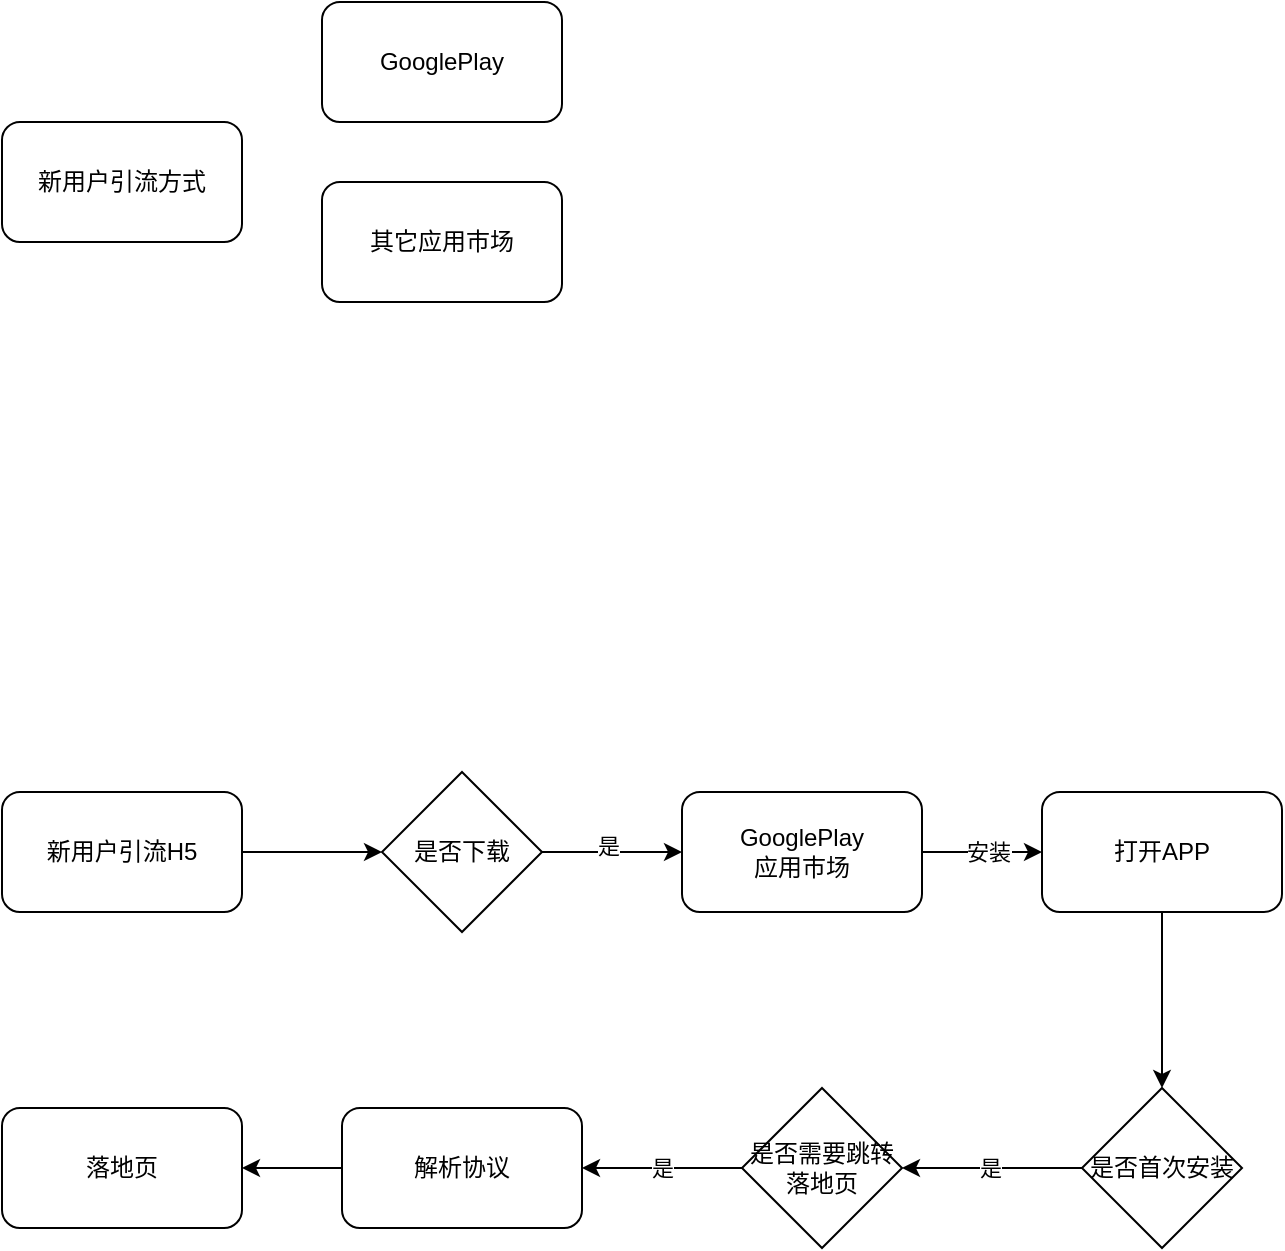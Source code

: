<mxfile version="14.8.4" type="github">
  <diagram id="c8v-kaahiSLXKQiEAVcO" name="Page-1">
    <mxGraphModel dx="1250" dy="811" grid="1" gridSize="10" guides="1" tooltips="1" connect="1" arrows="1" fold="1" page="1" pageScale="1" pageWidth="827" pageHeight="1169" math="0" shadow="0">
      <root>
        <mxCell id="0" />
        <mxCell id="1" parent="0" />
        <mxCell id="pL3rWaC8xF-uQzeE3CF4-5" value="" style="edgeStyle=orthogonalEdgeStyle;rounded=0;orthogonalLoop=1;jettySize=auto;html=1;" parent="1" source="pL3rWaC8xF-uQzeE3CF4-1" target="pL3rWaC8xF-uQzeE3CF4-3" edge="1">
          <mxGeometry relative="1" as="geometry" />
        </mxCell>
        <mxCell id="pL3rWaC8xF-uQzeE3CF4-1" value="新用户引流H5" style="rounded=1;whiteSpace=wrap;html=1;" parent="1" vertex="1">
          <mxGeometry x="40" y="525" width="120" height="60" as="geometry" />
        </mxCell>
        <mxCell id="pL3rWaC8xF-uQzeE3CF4-8" value="" style="edgeStyle=orthogonalEdgeStyle;rounded=0;orthogonalLoop=1;jettySize=auto;html=1;" parent="1" source="pL3rWaC8xF-uQzeE3CF4-2" target="pL3rWaC8xF-uQzeE3CF4-4" edge="1">
          <mxGeometry relative="1" as="geometry" />
        </mxCell>
        <mxCell id="pL3rWaC8xF-uQzeE3CF4-9" value="安装" style="edgeLabel;html=1;align=center;verticalAlign=middle;resizable=0;points=[];" parent="pL3rWaC8xF-uQzeE3CF4-8" vertex="1" connectable="0">
          <mxGeometry x="0.1" relative="1" as="geometry">
            <mxPoint as="offset" />
          </mxGeometry>
        </mxCell>
        <mxCell id="pL3rWaC8xF-uQzeE3CF4-2" value="GooglePlay&lt;br&gt;应用市场" style="rounded=1;whiteSpace=wrap;html=1;" parent="1" vertex="1">
          <mxGeometry x="380" y="525" width="120" height="60" as="geometry" />
        </mxCell>
        <mxCell id="pL3rWaC8xF-uQzeE3CF4-6" value="" style="edgeStyle=orthogonalEdgeStyle;rounded=0;orthogonalLoop=1;jettySize=auto;html=1;" parent="1" source="pL3rWaC8xF-uQzeE3CF4-3" target="pL3rWaC8xF-uQzeE3CF4-2" edge="1">
          <mxGeometry relative="1" as="geometry" />
        </mxCell>
        <mxCell id="pL3rWaC8xF-uQzeE3CF4-7" value="是" style="edgeLabel;html=1;align=center;verticalAlign=middle;resizable=0;points=[];" parent="pL3rWaC8xF-uQzeE3CF4-6" vertex="1" connectable="0">
          <mxGeometry x="-0.057" y="3" relative="1" as="geometry">
            <mxPoint as="offset" />
          </mxGeometry>
        </mxCell>
        <mxCell id="pL3rWaC8xF-uQzeE3CF4-3" value="是否下载" style="rhombus;whiteSpace=wrap;html=1;" parent="1" vertex="1">
          <mxGeometry x="230" y="515" width="80" height="80" as="geometry" />
        </mxCell>
        <mxCell id="pL3rWaC8xF-uQzeE3CF4-11" value="" style="edgeStyle=orthogonalEdgeStyle;rounded=0;orthogonalLoop=1;jettySize=auto;html=1;" parent="1" source="pL3rWaC8xF-uQzeE3CF4-4" target="pL3rWaC8xF-uQzeE3CF4-10" edge="1">
          <mxGeometry relative="1" as="geometry" />
        </mxCell>
        <mxCell id="pL3rWaC8xF-uQzeE3CF4-4" value="打开APP" style="rounded=1;whiteSpace=wrap;html=1;" parent="1" vertex="1">
          <mxGeometry x="560" y="525" width="120" height="60" as="geometry" />
        </mxCell>
        <mxCell id="pL3rWaC8xF-uQzeE3CF4-19" value="" style="edgeStyle=orthogonalEdgeStyle;rounded=0;orthogonalLoop=1;jettySize=auto;html=1;" parent="1" source="pL3rWaC8xF-uQzeE3CF4-10" target="pL3rWaC8xF-uQzeE3CF4-17" edge="1">
          <mxGeometry relative="1" as="geometry" />
        </mxCell>
        <mxCell id="pL3rWaC8xF-uQzeE3CF4-23" value="是" style="edgeLabel;html=1;align=center;verticalAlign=middle;resizable=0;points=[];" parent="pL3rWaC8xF-uQzeE3CF4-19" vertex="1" connectable="0">
          <mxGeometry x="0.022" relative="1" as="geometry">
            <mxPoint as="offset" />
          </mxGeometry>
        </mxCell>
        <mxCell id="pL3rWaC8xF-uQzeE3CF4-10" value="是否首次安装" style="rhombus;whiteSpace=wrap;html=1;" parent="1" vertex="1">
          <mxGeometry x="580" y="673" width="80" height="80" as="geometry" />
        </mxCell>
        <mxCell id="pL3rWaC8xF-uQzeE3CF4-22" value="" style="edgeStyle=orthogonalEdgeStyle;rounded=0;orthogonalLoop=1;jettySize=auto;html=1;" parent="1" source="pL3rWaC8xF-uQzeE3CF4-12" target="pL3rWaC8xF-uQzeE3CF4-21" edge="1">
          <mxGeometry relative="1" as="geometry" />
        </mxCell>
        <mxCell id="pL3rWaC8xF-uQzeE3CF4-12" value="解析协议" style="rounded=1;whiteSpace=wrap;html=1;" parent="1" vertex="1">
          <mxGeometry x="210" y="683" width="120" height="60" as="geometry" />
        </mxCell>
        <mxCell id="pL3rWaC8xF-uQzeE3CF4-20" value="是" style="edgeStyle=orthogonalEdgeStyle;rounded=0;orthogonalLoop=1;jettySize=auto;html=1;" parent="1" source="pL3rWaC8xF-uQzeE3CF4-17" target="pL3rWaC8xF-uQzeE3CF4-12" edge="1">
          <mxGeometry relative="1" as="geometry" />
        </mxCell>
        <mxCell id="pL3rWaC8xF-uQzeE3CF4-17" value="&lt;span&gt;是否需要跳转落地页&lt;/span&gt;" style="rhombus;whiteSpace=wrap;html=1;" parent="1" vertex="1">
          <mxGeometry x="410" y="673" width="80" height="80" as="geometry" />
        </mxCell>
        <mxCell id="pL3rWaC8xF-uQzeE3CF4-21" value="落地页" style="rounded=1;whiteSpace=wrap;html=1;" parent="1" vertex="1">
          <mxGeometry x="40" y="683" width="120" height="60" as="geometry" />
        </mxCell>
        <mxCell id="pL3rWaC8xF-uQzeE3CF4-24" value="新用户引流方式" style="rounded=1;whiteSpace=wrap;html=1;" parent="1" vertex="1">
          <mxGeometry x="40" y="190" width="120" height="60" as="geometry" />
        </mxCell>
        <mxCell id="qYeLWqNCIOdVvi3a4GDq-1" value="GooglePlay" style="rounded=1;whiteSpace=wrap;html=1;" vertex="1" parent="1">
          <mxGeometry x="200" y="130" width="120" height="60" as="geometry" />
        </mxCell>
        <mxCell id="qYeLWqNCIOdVvi3a4GDq-2" value="其它应用市场" style="rounded=1;whiteSpace=wrap;html=1;" vertex="1" parent="1">
          <mxGeometry x="200" y="220" width="120" height="60" as="geometry" />
        </mxCell>
      </root>
    </mxGraphModel>
  </diagram>
</mxfile>

